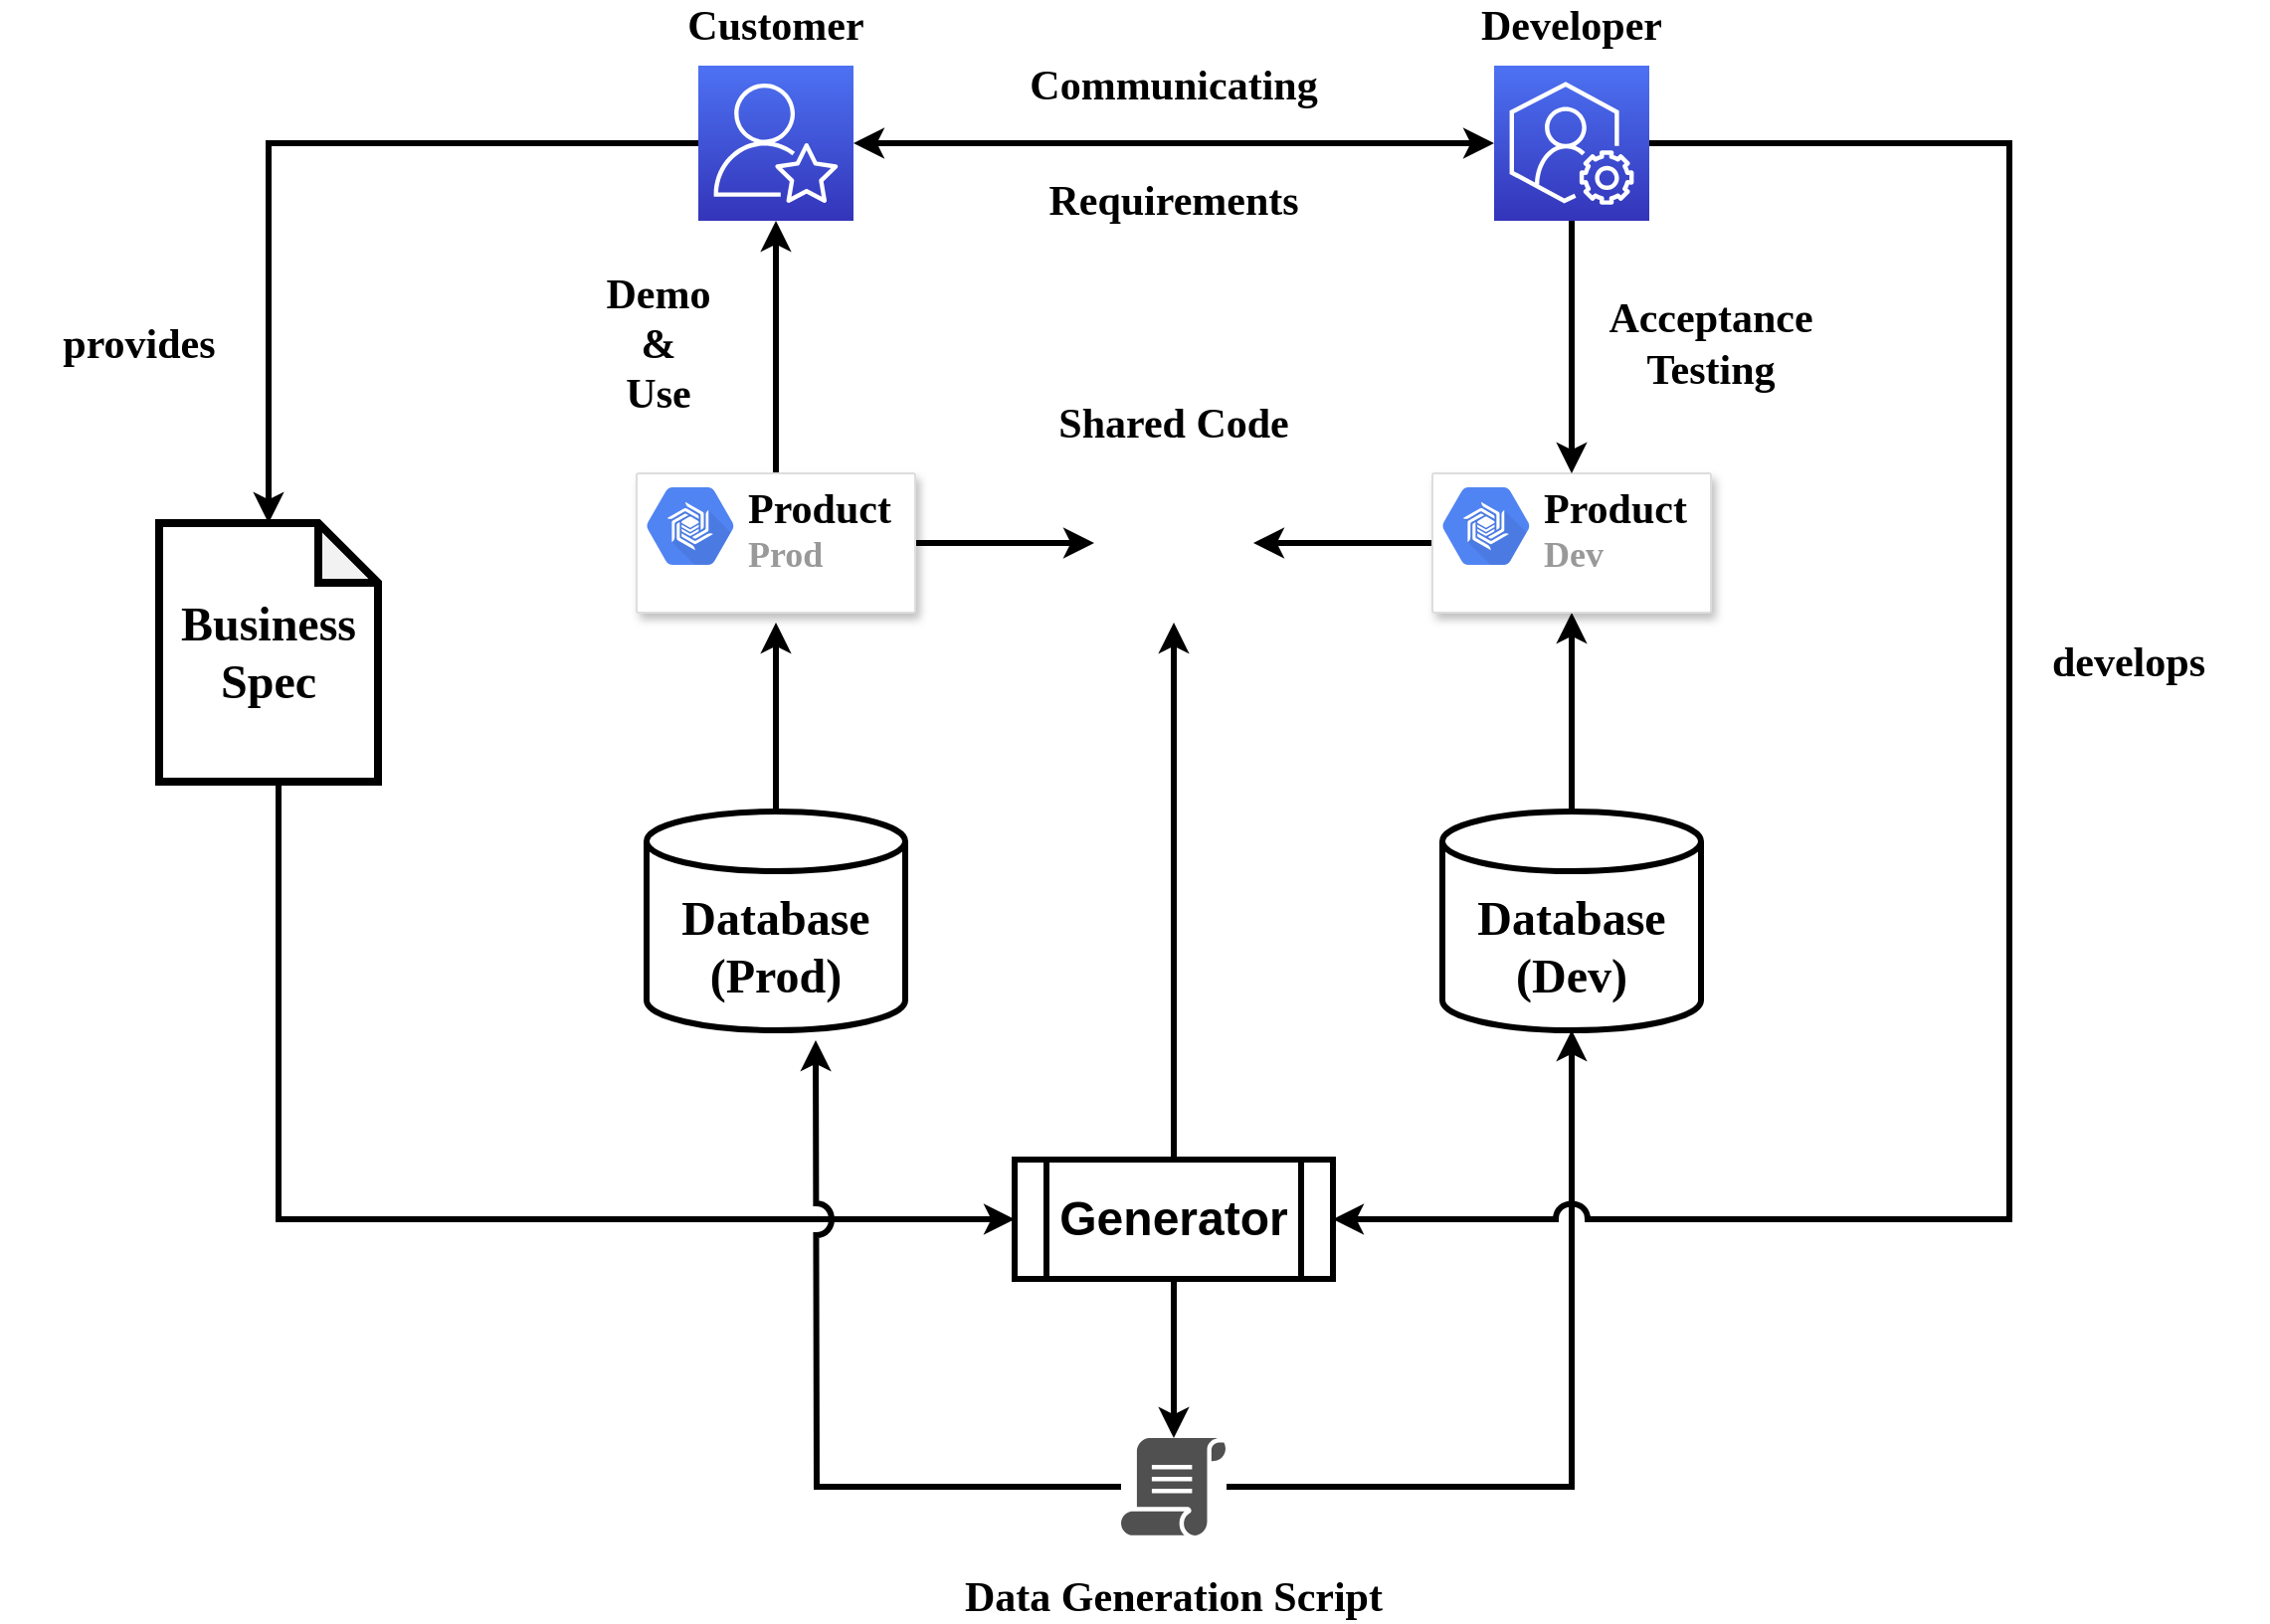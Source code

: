 <mxfile version="13.8.8" type="device"><diagram id="N4-BFQ8n6EQUzXTvc8aW" name="Page-1"><mxGraphModel dx="1572" dy="2014" grid="1" gridSize="10" guides="1" tooltips="1" connect="1" arrows="1" fold="1" page="1" pageScale="1" pageWidth="850" pageHeight="1100" math="0" shadow="0"><root><mxCell id="0"/><mxCell id="1" parent="0"/><mxCell id="bedTZbpik11jQuH0YXB0-52" style="edgeStyle=orthogonalEdgeStyle;rounded=0;jumpStyle=arc;jumpSize=100;orthogonalLoop=1;jettySize=auto;html=1;entryX=0;entryY=0.5;entryDx=0;entryDy=0;startArrow=none;startFill=0;strokeWidth=3;" edge="1" parent="1" source="bedTZbpik11jQuH0YXB0-3" target="bedTZbpik11jQuH0YXB0-4"><mxGeometry relative="1" as="geometry"><Array as="points"><mxPoint x="400" y="590"/></Array></mxGeometry></mxCell><mxCell id="bedTZbpik11jQuH0YXB0-3" value="&lt;font face=&quot;Ubuntu&quot; style=&quot;font-size: 24px&quot;&gt;&lt;b&gt;Business Spec&lt;/b&gt;&lt;/font&gt;" style="shape=note;whiteSpace=wrap;html=1;backgroundOutline=1;darkOpacity=0.05;strokeWidth=4;" vertex="1" parent="1"><mxGeometry x="340" y="240" width="110" height="130" as="geometry"/></mxCell><mxCell id="bedTZbpik11jQuH0YXB0-42" style="edgeStyle=orthogonalEdgeStyle;rounded=0;orthogonalLoop=1;jettySize=auto;html=1;exitX=0.5;exitY=1;exitDx=0;exitDy=0;startArrow=none;startFill=0;strokeWidth=3;" edge="1" parent="1" source="bedTZbpik11jQuH0YXB0-4" target="bedTZbpik11jQuH0YXB0-8"><mxGeometry relative="1" as="geometry"/></mxCell><mxCell id="bedTZbpik11jQuH0YXB0-46" style="edgeStyle=orthogonalEdgeStyle;rounded=0;orthogonalLoop=1;jettySize=auto;html=1;exitX=0.5;exitY=0;exitDx=0;exitDy=0;entryX=0.5;entryY=1;entryDx=0;entryDy=0;startArrow=none;startFill=0;strokeWidth=3;" edge="1" parent="1" source="bedTZbpik11jQuH0YXB0-4" target="bedTZbpik11jQuH0YXB0-5"><mxGeometry relative="1" as="geometry"/></mxCell><mxCell id="bedTZbpik11jQuH0YXB0-4" value="&lt;font style=&quot;font-size: 24px&quot;&gt;&lt;b&gt;Generator&lt;/b&gt;&lt;/font&gt;" style="shape=process;whiteSpace=wrap;html=1;backgroundOutline=1;strokeWidth=3;" vertex="1" parent="1"><mxGeometry x="770" y="560" width="160" height="60" as="geometry"/></mxCell><mxCell id="bedTZbpik11jQuH0YXB0-5" value="" style="shape=image;html=1;verticalAlign=top;verticalLabelPosition=bottom;labelBackgroundColor=#ffffff;imageAspect=0;aspect=fixed;image=https://cdn1.iconfinder.com/data/icons/ampola-final-by-ampeross/128/jar.png" vertex="1" parent="1"><mxGeometry x="810" y="210" width="80" height="80" as="geometry"/></mxCell><mxCell id="bedTZbpik11jQuH0YXB0-47" style="edgeStyle=orthogonalEdgeStyle;rounded=0;orthogonalLoop=1;jettySize=auto;html=1;entryX=0.5;entryY=1;entryDx=0;entryDy=0;entryPerimeter=0;startArrow=none;startFill=0;strokeWidth=3;jumpStyle=arc;" edge="1" parent="1" source="bedTZbpik11jQuH0YXB0-8" target="bedTZbpik11jQuH0YXB0-23"><mxGeometry relative="1" as="geometry"/></mxCell><mxCell id="bedTZbpik11jQuH0YXB0-48" style="edgeStyle=orthogonalEdgeStyle;rounded=0;orthogonalLoop=1;jettySize=auto;html=1;startArrow=none;startFill=0;strokeWidth=3;jumpStyle=arc;jumpSize=12;" edge="1" parent="1" source="bedTZbpik11jQuH0YXB0-8"><mxGeometry relative="1" as="geometry"><mxPoint x="670" y="500" as="targetPoint"/></mxGeometry></mxCell><mxCell id="bedTZbpik11jQuH0YXB0-8" value="" style="pointerEvents=1;shadow=0;dashed=0;html=1;strokeColor=none;fillColor=#505050;labelPosition=center;verticalLabelPosition=bottom;verticalAlign=top;outlineConnect=0;align=center;shape=mxgraph.office.concepts.script;" vertex="1" parent="1"><mxGeometry x="823.5" y="700" width="53" height="49" as="geometry"/></mxCell><mxCell id="bedTZbpik11jQuH0YXB0-17" style="edgeStyle=orthogonalEdgeStyle;rounded=0;orthogonalLoop=1;jettySize=auto;html=1;exitX=0.5;exitY=0;exitDx=0;exitDy=0;exitPerimeter=0;strokeWidth=3;" edge="1" parent="1" source="bedTZbpik11jQuH0YXB0-9"><mxGeometry relative="1" as="geometry"><mxPoint x="650" y="290" as="targetPoint"/></mxGeometry></mxCell><mxCell id="bedTZbpik11jQuH0YXB0-9" value="&lt;font style=&quot;font-size: 24px&quot; face=&quot;Ubuntu&quot;&gt;&lt;b&gt;Database&lt;br&gt;(Prod)&lt;br&gt;&lt;/b&gt;&lt;/font&gt;" style="shape=cylinder3;whiteSpace=wrap;html=1;boundedLbl=1;backgroundOutline=1;size=15;strokeWidth=3;" vertex="1" parent="1"><mxGeometry x="585" y="385" width="130" height="110" as="geometry"/></mxCell><mxCell id="bedTZbpik11jQuH0YXB0-19" style="edgeStyle=orthogonalEdgeStyle;rounded=0;orthogonalLoop=1;jettySize=auto;html=1;strokeWidth=3;" edge="1" parent="1" source="bedTZbpik11jQuH0YXB0-18" target="bedTZbpik11jQuH0YXB0-3"><mxGeometry relative="1" as="geometry"/></mxCell><mxCell id="bedTZbpik11jQuH0YXB0-38" style="edgeStyle=orthogonalEdgeStyle;rounded=0;orthogonalLoop=1;jettySize=auto;html=1;strokeWidth=3;startArrow=classic;startFill=1;" edge="1" parent="1" source="bedTZbpik11jQuH0YXB0-18" target="bedTZbpik11jQuH0YXB0-35"><mxGeometry relative="1" as="geometry"/></mxCell><mxCell id="bedTZbpik11jQuH0YXB0-18" value="" style="outlineConnect=0;fontColor=#232F3E;gradientColor=#4D72F3;gradientDirection=north;fillColor=#3334B9;strokeColor=#ffffff;dashed=0;verticalLabelPosition=bottom;verticalAlign=top;align=center;html=1;fontSize=12;fontStyle=0;aspect=fixed;shape=mxgraph.aws4.resourceIcon;resIcon=mxgraph.aws4.professional_services;" vertex="1" parent="1"><mxGeometry x="611" y="10" width="78" height="78" as="geometry"/></mxCell><mxCell id="bedTZbpik11jQuH0YXB0-40" style="edgeStyle=orthogonalEdgeStyle;rounded=0;orthogonalLoop=1;jettySize=auto;html=1;exitX=0.5;exitY=0;exitDx=0;exitDy=0;exitPerimeter=0;entryX=0.5;entryY=1;entryDx=0;entryDy=0;startArrow=none;startFill=0;strokeWidth=3;" edge="1" parent="1" source="bedTZbpik11jQuH0YXB0-23" target="bedTZbpik11jQuH0YXB0-32"><mxGeometry relative="1" as="geometry"/></mxCell><mxCell id="bedTZbpik11jQuH0YXB0-23" value="&lt;font style=&quot;font-size: 24px&quot; face=&quot;Ubuntu&quot;&gt;&lt;b&gt;Database&lt;br&gt;(Dev)&lt;br&gt;&lt;/b&gt;&lt;/font&gt;" style="shape=cylinder3;whiteSpace=wrap;html=1;boundedLbl=1;backgroundOutline=1;size=15;strokeWidth=3;" vertex="1" parent="1"><mxGeometry x="985" y="385" width="130" height="110" as="geometry"/></mxCell><mxCell id="bedTZbpik11jQuH0YXB0-36" style="edgeStyle=orthogonalEdgeStyle;rounded=0;orthogonalLoop=1;jettySize=auto;html=1;exitX=0.5;exitY=0;exitDx=0;exitDy=0;strokeWidth=3;" edge="1" parent="1" source="bedTZbpik11jQuH0YXB0-30" target="bedTZbpik11jQuH0YXB0-18"><mxGeometry relative="1" as="geometry"/></mxCell><mxCell id="bedTZbpik11jQuH0YXB0-70" style="edgeStyle=orthogonalEdgeStyle;rounded=0;jumpStyle=arc;jumpSize=12;orthogonalLoop=1;jettySize=auto;html=1;exitX=1;exitY=0.5;exitDx=0;exitDy=0;entryX=0;entryY=0.5;entryDx=0;entryDy=0;startArrow=none;startFill=0;strokeWidth=3;" edge="1" parent="1" source="bedTZbpik11jQuH0YXB0-30" target="bedTZbpik11jQuH0YXB0-5"><mxGeometry relative="1" as="geometry"/></mxCell><mxCell id="bedTZbpik11jQuH0YXB0-30" value="" style="strokeColor=#dddddd;shadow=1;strokeWidth=1;rounded=1;absoluteArcSize=1;arcSize=2;" vertex="1" parent="1"><mxGeometry x="580" y="215" width="140" height="70" as="geometry"/></mxCell><mxCell id="bedTZbpik11jQuH0YXB0-31" value="&lt;b&gt;&lt;font face=&quot;Ubuntu&quot;&gt;&lt;font style=&quot;font-size: 21px&quot;&gt;&lt;font color=&quot;#000000&quot; style=&quot;font-size: 21px&quot;&gt;Product&lt;/font&gt;&lt;br&gt;&lt;/font&gt;&lt;font style=&quot;font-size: 18px&quot;&gt;Prod&lt;/font&gt;&lt;/font&gt;&lt;/b&gt;" style="dashed=0;connectable=0;html=1;fillColor=#5184F3;strokeColor=none;shape=mxgraph.gcp2.cloud_bigtable;part=1;labelPosition=right;verticalLabelPosition=middle;align=left;verticalAlign=top;spacingLeft=5;fontColor=#999999;fontSize=12;spacingTop=-8;" vertex="1" parent="bedTZbpik11jQuH0YXB0-30"><mxGeometry width="44" height="39" relative="1" as="geometry"><mxPoint x="5" y="7" as="offset"/></mxGeometry></mxCell><mxCell id="bedTZbpik11jQuH0YXB0-71" style="edgeStyle=orthogonalEdgeStyle;rounded=0;jumpStyle=arc;jumpSize=12;orthogonalLoop=1;jettySize=auto;html=1;exitX=0;exitY=0.5;exitDx=0;exitDy=0;entryX=1;entryY=0.5;entryDx=0;entryDy=0;startArrow=none;startFill=0;strokeWidth=3;" edge="1" parent="1" source="bedTZbpik11jQuH0YXB0-32" target="bedTZbpik11jQuH0YXB0-5"><mxGeometry relative="1" as="geometry"/></mxCell><mxCell id="bedTZbpik11jQuH0YXB0-32" value="" style="strokeColor=#dddddd;shadow=1;strokeWidth=1;rounded=1;absoluteArcSize=1;arcSize=2;" vertex="1" parent="1"><mxGeometry x="980" y="215" width="140" height="70" as="geometry"/></mxCell><mxCell id="bedTZbpik11jQuH0YXB0-33" value="&lt;b&gt;&lt;font face=&quot;Ubuntu&quot;&gt;&lt;font style=&quot;font-size: 21px&quot;&gt;&lt;font color=&quot;#000000&quot; style=&quot;font-size: 21px&quot;&gt;Product&lt;/font&gt;&lt;br&gt;&lt;/font&gt;&lt;font style=&quot;font-size: 18px&quot;&gt;Dev&lt;/font&gt;&lt;/font&gt;&lt;/b&gt;" style="dashed=0;connectable=0;html=1;fillColor=#5184F3;strokeColor=none;shape=mxgraph.gcp2.cloud_bigtable;part=1;labelPosition=right;verticalLabelPosition=middle;align=left;verticalAlign=top;spacingLeft=5;fontColor=#999999;fontSize=12;spacingTop=-8;" vertex="1" parent="bedTZbpik11jQuH0YXB0-32"><mxGeometry width="44" height="39" relative="1" as="geometry"><mxPoint x="5" y="7" as="offset"/></mxGeometry></mxCell><mxCell id="bedTZbpik11jQuH0YXB0-50" style="edgeStyle=orthogonalEdgeStyle;rounded=0;orthogonalLoop=1;jettySize=auto;html=1;entryX=1;entryY=0.5;entryDx=0;entryDy=0;startArrow=none;startFill=0;strokeWidth=3;jumpStyle=arc;jumpSize=12;" edge="1" parent="1" source="bedTZbpik11jQuH0YXB0-35" target="bedTZbpik11jQuH0YXB0-4"><mxGeometry relative="1" as="geometry"><Array as="points"><mxPoint x="1270" y="49"/><mxPoint x="1270" y="590"/></Array></mxGeometry></mxCell><mxCell id="bedTZbpik11jQuH0YXB0-58" style="edgeStyle=orthogonalEdgeStyle;rounded=0;jumpStyle=arc;jumpSize=12;orthogonalLoop=1;jettySize=auto;html=1;startArrow=none;startFill=0;strokeWidth=3;" edge="1" parent="1" source="bedTZbpik11jQuH0YXB0-35" target="bedTZbpik11jQuH0YXB0-32"><mxGeometry relative="1" as="geometry"/></mxCell><mxCell id="bedTZbpik11jQuH0YXB0-35" value="" style="outlineConnect=0;fontColor=#232F3E;gradientColor=#4D72F3;gradientDirection=north;fillColor=#3334B9;strokeColor=#ffffff;dashed=0;verticalLabelPosition=bottom;verticalAlign=top;align=center;html=1;fontSize=12;fontStyle=0;aspect=fixed;shape=mxgraph.aws4.resourceIcon;resIcon=mxgraph.aws4.support;" vertex="1" parent="1"><mxGeometry x="1011" y="10" width="78" height="78" as="geometry"/></mxCell><mxCell id="bedTZbpik11jQuH0YXB0-53" value="&lt;font style=&quot;font-size: 21px&quot; face=&quot;Ubuntu&quot;&gt;&lt;b&gt;Communicating&lt;/b&gt;&lt;/font&gt;" style="text;html=1;strokeColor=none;fillColor=none;align=center;verticalAlign=middle;whiteSpace=wrap;rounded=0;" vertex="1" parent="1"><mxGeometry x="830" y="10" width="40" height="20" as="geometry"/></mxCell><mxCell id="bedTZbpik11jQuH0YXB0-60" value="&lt;font face=&quot;Ubuntu&quot;&gt;&lt;span style=&quot;font-size: 21px&quot;&gt;&lt;b&gt;Acceptance Testing&lt;/b&gt;&lt;/span&gt;&lt;/font&gt;" style="text;html=1;strokeColor=none;fillColor=none;align=center;verticalAlign=middle;whiteSpace=wrap;rounded=0;" vertex="1" parent="1"><mxGeometry x="1100" y="140" width="40" height="20" as="geometry"/></mxCell><mxCell id="bedTZbpik11jQuH0YXB0-63" value="&lt;font face=&quot;Ubuntu&quot;&gt;&lt;span style=&quot;font-size: 21px&quot;&gt;&lt;b&gt;Demo &lt;br&gt;&amp;amp;&lt;br&gt;Use&lt;/b&gt;&lt;/span&gt;&lt;/font&gt;" style="text;html=1;strokeColor=none;fillColor=none;align=center;verticalAlign=middle;whiteSpace=wrap;rounded=0;" vertex="1" parent="1"><mxGeometry x="571" y="140" width="40" height="20" as="geometry"/></mxCell><mxCell id="bedTZbpik11jQuH0YXB0-68" value="&lt;font style=&quot;font-size: 21px&quot; face=&quot;Ubuntu&quot;&gt;&lt;b&gt;Data Generation Script&lt;/b&gt;&lt;/font&gt;" style="text;html=1;strokeColor=none;fillColor=none;align=center;verticalAlign=middle;whiteSpace=wrap;rounded=0;" vertex="1" parent="1"><mxGeometry x="693.25" y="770" width="313.5" height="20" as="geometry"/></mxCell><mxCell id="bedTZbpik11jQuH0YXB0-72" value="&lt;font style=&quot;font-size: 21px&quot; face=&quot;Ubuntu&quot;&gt;&lt;b&gt;Requirements&lt;/b&gt;&lt;/font&gt;" style="text;html=1;strokeColor=none;fillColor=none;align=center;verticalAlign=middle;whiteSpace=wrap;rounded=0;" vertex="1" parent="1"><mxGeometry x="830" y="68" width="40" height="20" as="geometry"/></mxCell><mxCell id="bedTZbpik11jQuH0YXB0-73" value="&lt;font style=&quot;font-size: 21px&quot; face=&quot;Ubuntu&quot;&gt;&lt;b&gt;Customer&lt;/b&gt;&lt;/font&gt;" style="text;html=1;strokeColor=none;fillColor=none;align=center;verticalAlign=middle;whiteSpace=wrap;rounded=0;" vertex="1" parent="1"><mxGeometry x="630" y="-20" width="40" height="20" as="geometry"/></mxCell><mxCell id="bedTZbpik11jQuH0YXB0-74" value="&lt;font style=&quot;font-size: 21px&quot; face=&quot;Ubuntu&quot;&gt;&lt;b&gt;Developer&lt;/b&gt;&lt;/font&gt;" style="text;html=1;strokeColor=none;fillColor=none;align=center;verticalAlign=middle;whiteSpace=wrap;rounded=0;" vertex="1" parent="1"><mxGeometry x="1030" y="-20" width="40" height="20" as="geometry"/></mxCell><mxCell id="bedTZbpik11jQuH0YXB0-80" value="&lt;font face=&quot;Ubuntu&quot;&gt;&lt;span style=&quot;font-size: 21px&quot;&gt;&lt;b&gt;Shared Code&lt;/b&gt;&lt;/span&gt;&lt;/font&gt;" style="text;html=1;strokeColor=none;fillColor=none;align=center;verticalAlign=middle;whiteSpace=wrap;rounded=0;" vertex="1" parent="1"><mxGeometry x="780" y="180" width="140" height="20" as="geometry"/></mxCell><mxCell id="bedTZbpik11jQuH0YXB0-81" value="&lt;font face=&quot;Ubuntu&quot;&gt;&lt;span style=&quot;font-size: 21px&quot;&gt;&lt;b&gt;provides&lt;/b&gt;&lt;/span&gt;&lt;/font&gt;" style="text;html=1;strokeColor=none;fillColor=none;align=center;verticalAlign=middle;whiteSpace=wrap;rounded=0;" vertex="1" parent="1"><mxGeometry x="260" y="140" width="140" height="20" as="geometry"/></mxCell><mxCell id="bedTZbpik11jQuH0YXB0-83" value="&lt;font face=&quot;Ubuntu&quot;&gt;&lt;span style=&quot;font-size: 21px&quot;&gt;&lt;b&gt;develops&lt;/b&gt;&lt;/span&gt;&lt;/font&gt;" style="text;html=1;strokeColor=none;fillColor=none;align=center;verticalAlign=middle;whiteSpace=wrap;rounded=0;" vertex="1" parent="1"><mxGeometry x="1260" y="300" width="140" height="20" as="geometry"/></mxCell></root></mxGraphModel></diagram></mxfile>